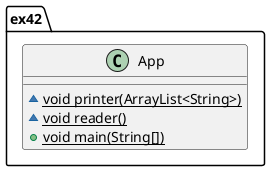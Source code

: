 @startuml
class ex42.App {
~ {static} void printer(ArrayList<String>)
~ {static} void reader()
+ {static} void main(String[])
}
@enduml